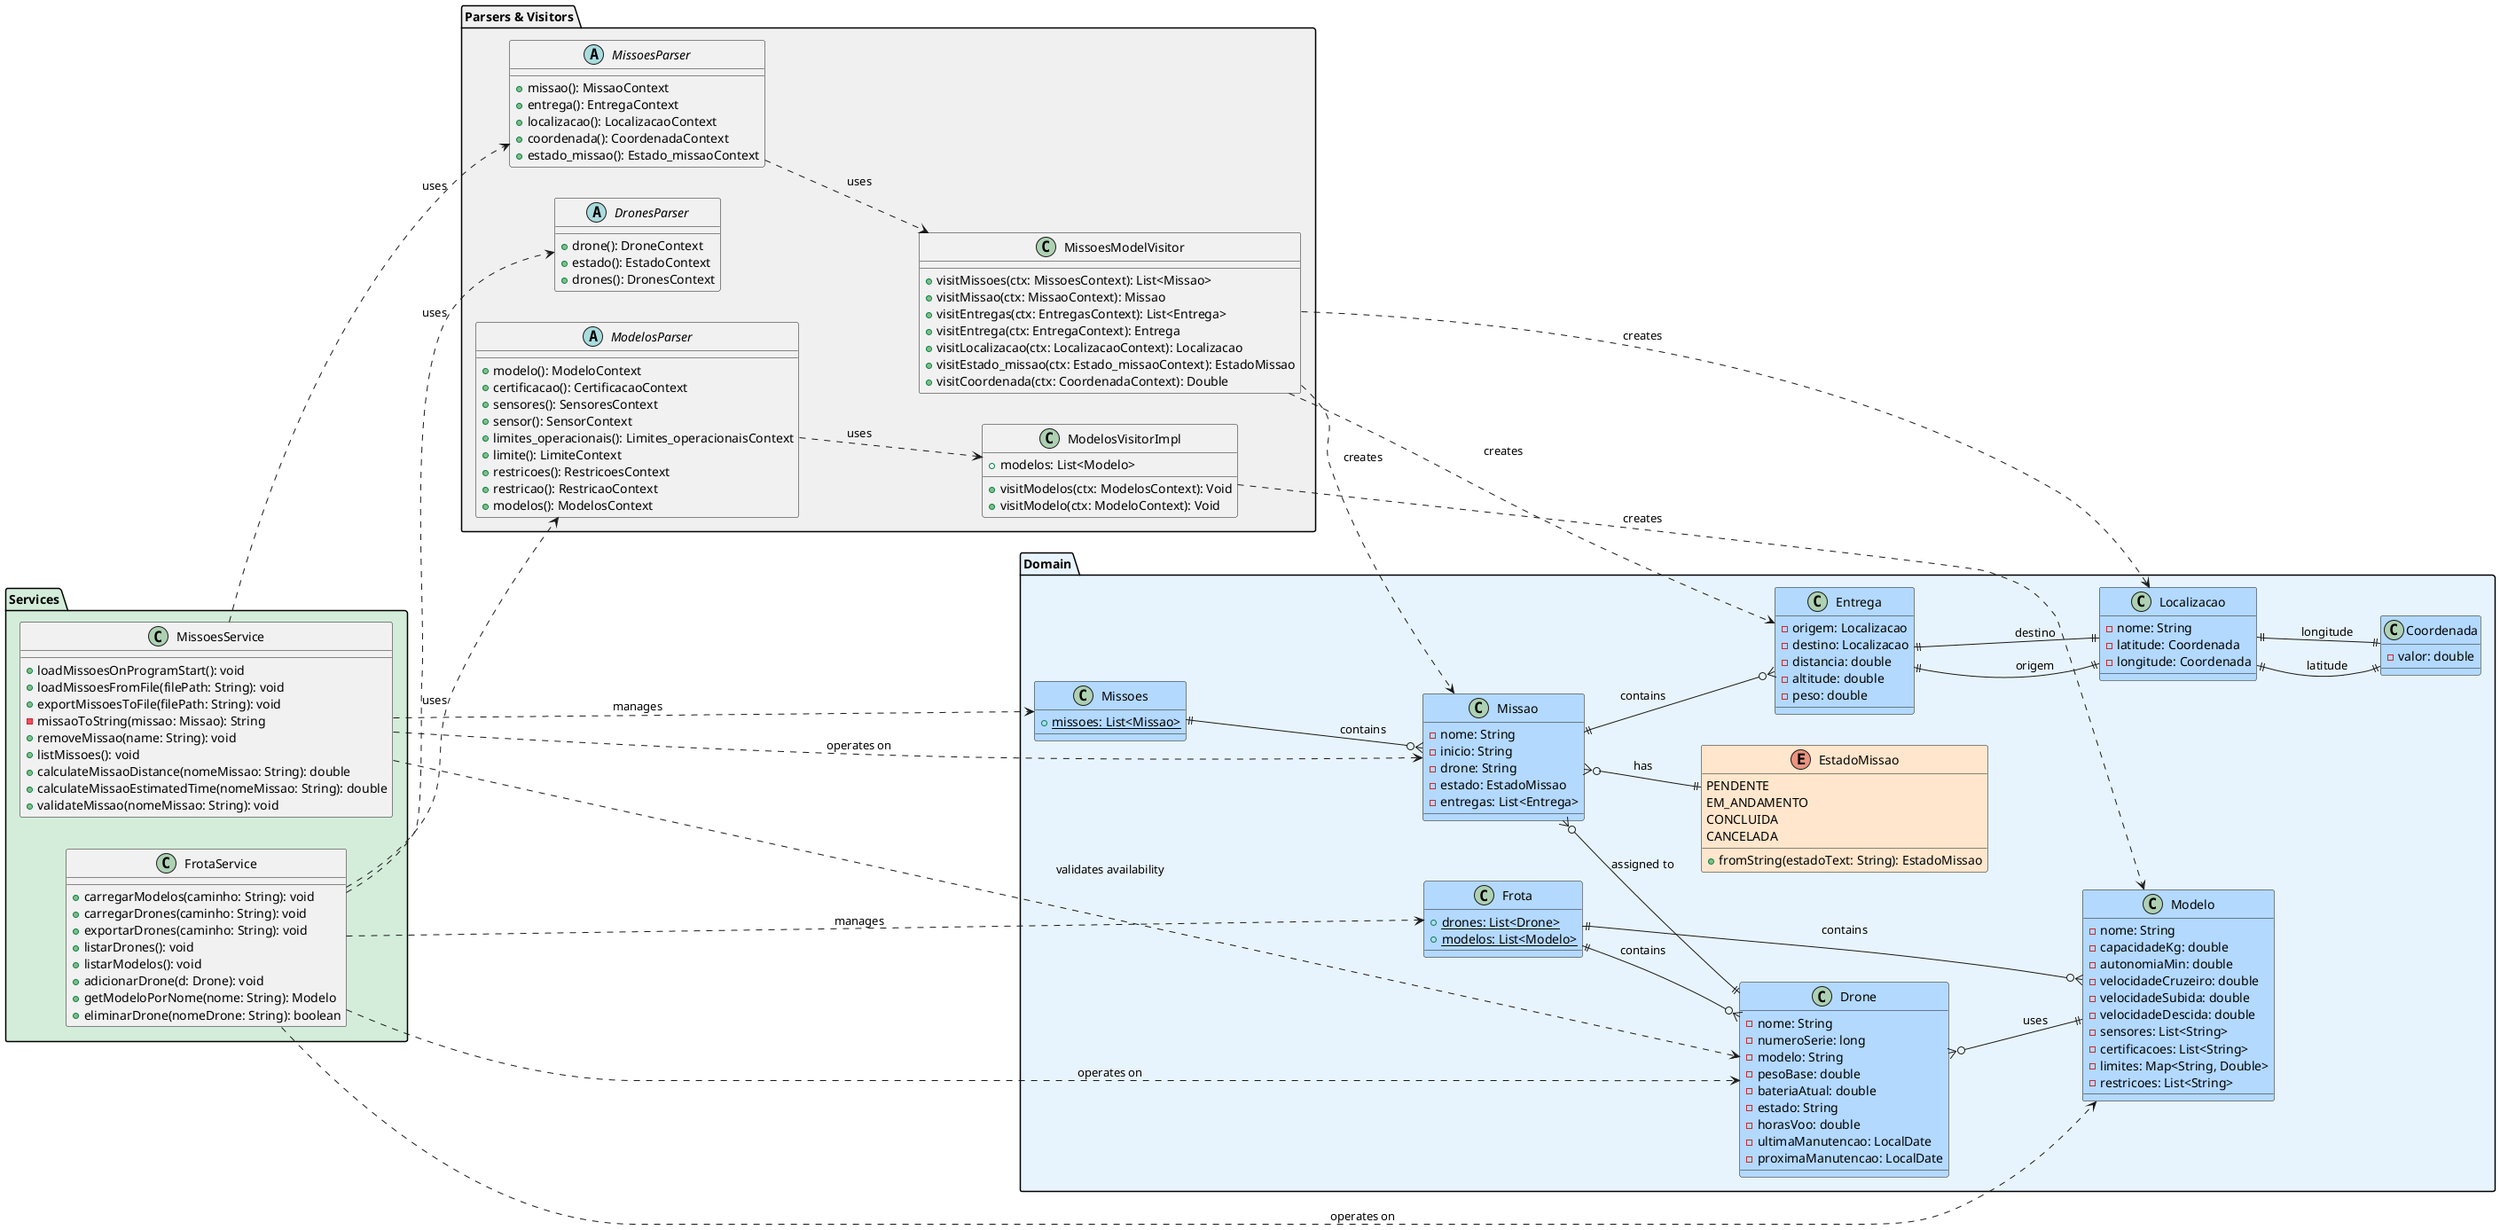 @startuml Portus Drones Domain Model
!define DOMAIN_COLOR #E8F4FD
!define ENTITY_COLOR #B3D9FF
!define VALUE_COLOR #FFE6CC
!define SERVICE_COLOR #D4EDDA

left to right direction

package "Domain" DOMAIN_COLOR {

    class Frota ENTITY_COLOR   {
        +drones: List<Drone> {static}
        +modelos: List<Modelo> {static}
    }
    
    class Drone ENTITY_COLOR  {
        -nome: String
        -numeroSerie: long
        -modelo: String
        -pesoBase: double
        -bateriaAtual: double
        -estado: String
        -horasVoo: double
        -ultimaManutencao: LocalDate
        -proximaManutencao: LocalDate
    }
    
    class Modelo ENTITY_COLOR {
        -nome: String
        -capacidadeKg: double
        -autonomiaMin: double
        -velocidadeCruzeiro: double
        -velocidadeSubida: double
        -velocidadeDescida: double
        -sensores: List<String>
        -certificacoes: List<String>
        -limites: Map<String, Double>
        -restricoes: List<String>
    }

    class Missoes ENTITY_COLOR {
        +missoes: List<Missao> {static}
    }
    
    class Missao ENTITY_COLOR {
        -nome: String
        -inicio: String
        -drone: String
        -estado: EstadoMissao
        -entregas: List<Entrega>
    }
    
    enum EstadoMissao VALUE_COLOR {
        PENDENTE
        EM_ANDAMENTO
        CONCLUIDA
        CANCELADA
        +fromString(estadoText: String): EstadoMissao
    }

    class Entrega ENTITY_COLOR {
        -origem: Localizacao
        -destino: Localizacao
        -distancia: double
        -altitude: double
        -peso: double
    }
    
    class Localizacao ENTITY_COLOR {
        -nome: String
        -latitude: Coordenada
        -longitude: Coordenada
    }
    
    class Coordenada ENTITY_COLOR {
        -valor: double
    }
}

package "Services" SERVICE_COLOR {    
    
    class FrotaService {
        +carregarModelos(caminho: String): void
        +carregarDrones(caminho: String): void
        +exportarDrones(caminho: String): void
        +listarDrones(): void
        +listarModelos(): void
        +adicionarDrone(d: Drone): void
        +getModeloPorNome(nome: String): Modelo
        +eliminarDrone(nomeDrone: String): boolean
    }
    
    class MissoesService {
        +loadMissoesOnProgramStart(): void
        +loadMissoesFromFile(filePath: String): void
        +exportMissoesToFile(filePath: String): void
        -missaoToString(missao: Missao): String
        +removeMissao(name: String): void
        +listMissoes(): void
        +calculateMissaoDistance(nomeMissao: String): double
        +calculateMissaoEstimatedTime(nomeMissao: String): double
        +validateMissao(nomeMissao: String): void
    }
    
}

package "Parsers & Visitors" #F0F0F0 {
    abstract class ModelosParser {
        +modelo(): ModeloContext
        +certificacao(): CertificacaoContext
        +sensores(): SensoresContext
        +sensor(): SensorContext
        +limites_operacionais(): Limites_operacionaisContext
        +limite(): LimiteContext
        +restricoes(): RestricoesContext
        +restricao(): RestricaoContext
        +modelos(): ModelosContext
    }
    
    abstract class DronesParser {
        +drone(): DroneContext
        +estado(): EstadoContext
        +drones(): DronesContext
    }
    
    abstract class MissoesParser {
        +missao(): MissaoContext
        +entrega(): EntregaContext
        +localizacao(): LocalizacaoContext
        +coordenada(): CoordenadaContext
        +estado_missao(): Estado_missaoContext
    }
    
    class ModelosVisitorImpl {
        +modelos: List<Modelo>
        +visitModelos(ctx: ModelosContext): Void
        +visitModelo(ctx: ModeloContext): Void
    }
    
    class MissoesModelVisitor {
        +visitMissoes(ctx: MissoesContext): List<Missao>
        +visitMissao(ctx: MissaoContext): Missao
        +visitEntregas(ctx: EntregasContext): List<Entrega>
        +visitEntrega(ctx: EntregaContext): Entrega
        +visitLocalizacao(ctx: LocalizacaoContext): Localizacao
        +visitEstado_missao(ctx: Estado_missaoContext): EstadoMissao
        +visitCoordenada(ctx: CoordenadaContext): Double
    }
}

' Domain Relationships
Frota ||--o{ Drone : contains
Frota ||--o{ Modelo : contains
Drone }o--|| Modelo : "uses"

Missoes ||--o{ Missao : contains
Missao ||--o{ Entrega : contains
Missao }o--|| EstadoMissao : has
Missao }o--|| Drone : "assigned to"

Entrega ||--|| Localizacao : origem
Entrega ||--|| Localizacao : destino

Localizacao ||--|| Coordenada : latitude
Localizacao ||--|| Coordenada : longitude

' Service Relationships
FrotaService ..> Frota : manages
FrotaService ..> Drone : operates on
FrotaService ..> Modelo : operates on
MissoesService ..> Missoes : manages
MissoesService ..> Missao : operates on
MissoesService ..> Drone : validates availability

' Parser relationships
ModelosVisitorImpl ..> Modelo : creates
MissoesModelVisitor ..> Missao : creates
MissoesModelVisitor ..> Entrega : creates
MissoesModelVisitor ..> Localizacao : creates

ModelosParser ..> ModelosVisitorImpl : uses
MissoesParser ..> MissoesModelVisitor : uses

' Service to Parser relationships
FrotaService ..> DronesParser : uses
FrotaService ..> ModelosParser : uses
MissoesService ..> MissoesParser : uses

@enduml
